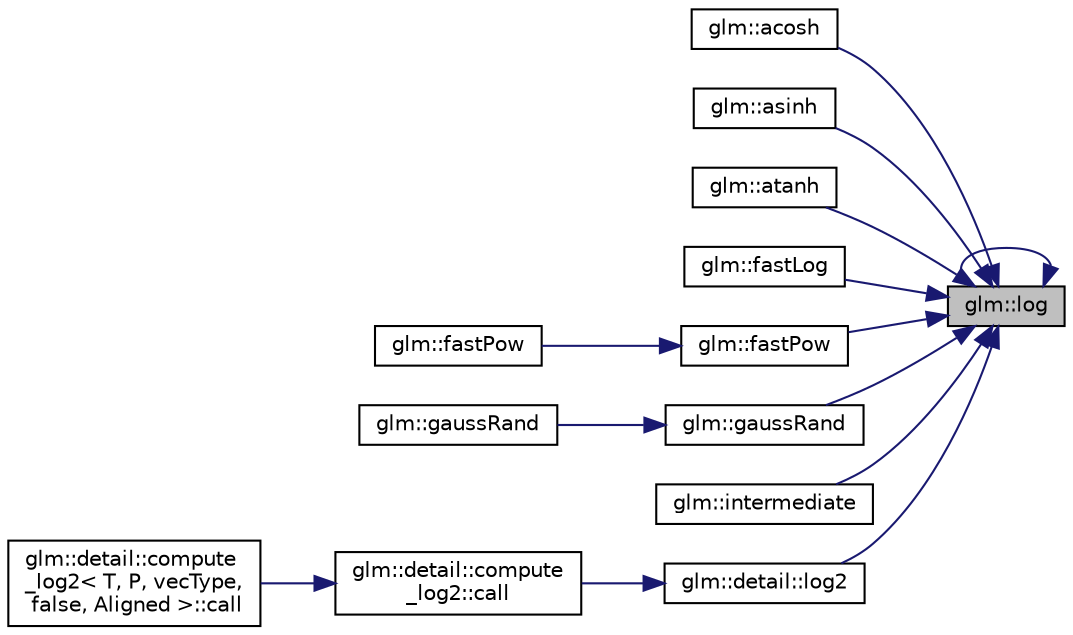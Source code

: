 digraph "glm::log"
{
 // LATEX_PDF_SIZE
  edge [fontname="Helvetica",fontsize="10",labelfontname="Helvetica",labelfontsize="10"];
  node [fontname="Helvetica",fontsize="10",shape=record];
  rankdir="RL";
  Node1 [label="glm::log",height=0.2,width=0.4,color="black", fillcolor="grey75", style="filled", fontcolor="black",tooltip=" "];
  Node1 -> Node2 [dir="back",color="midnightblue",fontsize="10",style="solid",fontname="Helvetica"];
  Node2 [label="glm::acosh",height=0.2,width=0.4,color="black", fillcolor="white", style="filled",URL="$namespaceglm.html#a68b59a562e15154aa2ef3bfb8f2348dc",tooltip=" "];
  Node1 -> Node3 [dir="back",color="midnightblue",fontsize="10",style="solid",fontname="Helvetica"];
  Node3 [label="glm::asinh",height=0.2,width=0.4,color="black", fillcolor="white", style="filled",URL="$namespaceglm.html#a95c8fa9b13f28e9bb3e232c67ad7e419",tooltip=" "];
  Node1 -> Node4 [dir="back",color="midnightblue",fontsize="10",style="solid",fontname="Helvetica"];
  Node4 [label="glm::atanh",height=0.2,width=0.4,color="black", fillcolor="white", style="filled",URL="$namespaceglm.html#a97f30482bc92e985c2da212b97d40f10",tooltip=" "];
  Node1 -> Node5 [dir="back",color="midnightblue",fontsize="10",style="solid",fontname="Helvetica"];
  Node5 [label="glm::fastLog",height=0.2,width=0.4,color="black", fillcolor="white", style="filled",URL="$namespaceglm.html#a68f4f516c08702395c9b76791bab5969",tooltip=" "];
  Node1 -> Node6 [dir="back",color="midnightblue",fontsize="10",style="solid",fontname="Helvetica"];
  Node6 [label="glm::fastPow",height=0.2,width=0.4,color="black", fillcolor="white", style="filled",URL="$group__gtx__fast__exponential.html#ga5340e98a11fcbbd936ba6e983a154d50",tooltip=" "];
  Node6 -> Node7 [dir="back",color="midnightblue",fontsize="10",style="solid",fontname="Helvetica"];
  Node7 [label="glm::fastPow",height=0.2,width=0.4,color="black", fillcolor="white", style="filled",URL="$namespaceglm.html#a5afa4ee352971a9d5ce538f4370074e9",tooltip=" "];
  Node1 -> Node8 [dir="back",color="midnightblue",fontsize="10",style="solid",fontname="Helvetica"];
  Node8 [label="glm::gaussRand",height=0.2,width=0.4,color="black", fillcolor="white", style="filled",URL="$group__gtc__random.html#ga5193a83e49e4fdc5652c084711083574",tooltip=" "];
  Node8 -> Node9 [dir="back",color="midnightblue",fontsize="10",style="solid",fontname="Helvetica"];
  Node9 [label="glm::gaussRand",height=0.2,width=0.4,color="black", fillcolor="white", style="filled",URL="$namespaceglm.html#adc010d4dd74cff264ee912f72de1adb9",tooltip=" "];
  Node1 -> Node10 [dir="back",color="midnightblue",fontsize="10",style="solid",fontname="Helvetica"];
  Node10 [label="glm::intermediate",height=0.2,width=0.4,color="black", fillcolor="white", style="filled",URL="$group__gtx__quaternion.html#ga56abae85b3669c866e91f3c57b298b9c",tooltip=" "];
  Node1 -> Node1 [dir="back",color="midnightblue",fontsize="10",style="solid",fontname="Helvetica"];
  Node1 -> Node11 [dir="back",color="midnightblue",fontsize="10",style="solid",fontname="Helvetica"];
  Node11 [label="glm::detail::log2",height=0.2,width=0.4,color="black", fillcolor="white", style="filled",URL="$namespaceglm_1_1detail.html#a3d24a612f2c5fa4f3aaf97dcd979ef1c",tooltip=" "];
  Node11 -> Node12 [dir="back",color="midnightblue",fontsize="10",style="solid",fontname="Helvetica"];
  Node12 [label="glm::detail::compute\l_log2::call",height=0.2,width=0.4,color="black", fillcolor="white", style="filled",URL="$structglm_1_1detail_1_1compute__log2.html#a1ed6d8be264cc5602a6808d3574bdb06",tooltip=" "];
  Node12 -> Node13 [dir="back",color="midnightblue",fontsize="10",style="solid",fontname="Helvetica"];
  Node13 [label="glm::detail::compute\l_log2\< T, P, vecType,\l false, Aligned \>::call",height=0.2,width=0.4,color="black", fillcolor="white", style="filled",URL="$structglm_1_1detail_1_1compute__log2_3_01_t_00_01_p_00_01vec_type_00_01false_00_01_aligned_01_4.html#a207c0e9ebab0865aec294f9940bd9c64",tooltip=" "];
}
